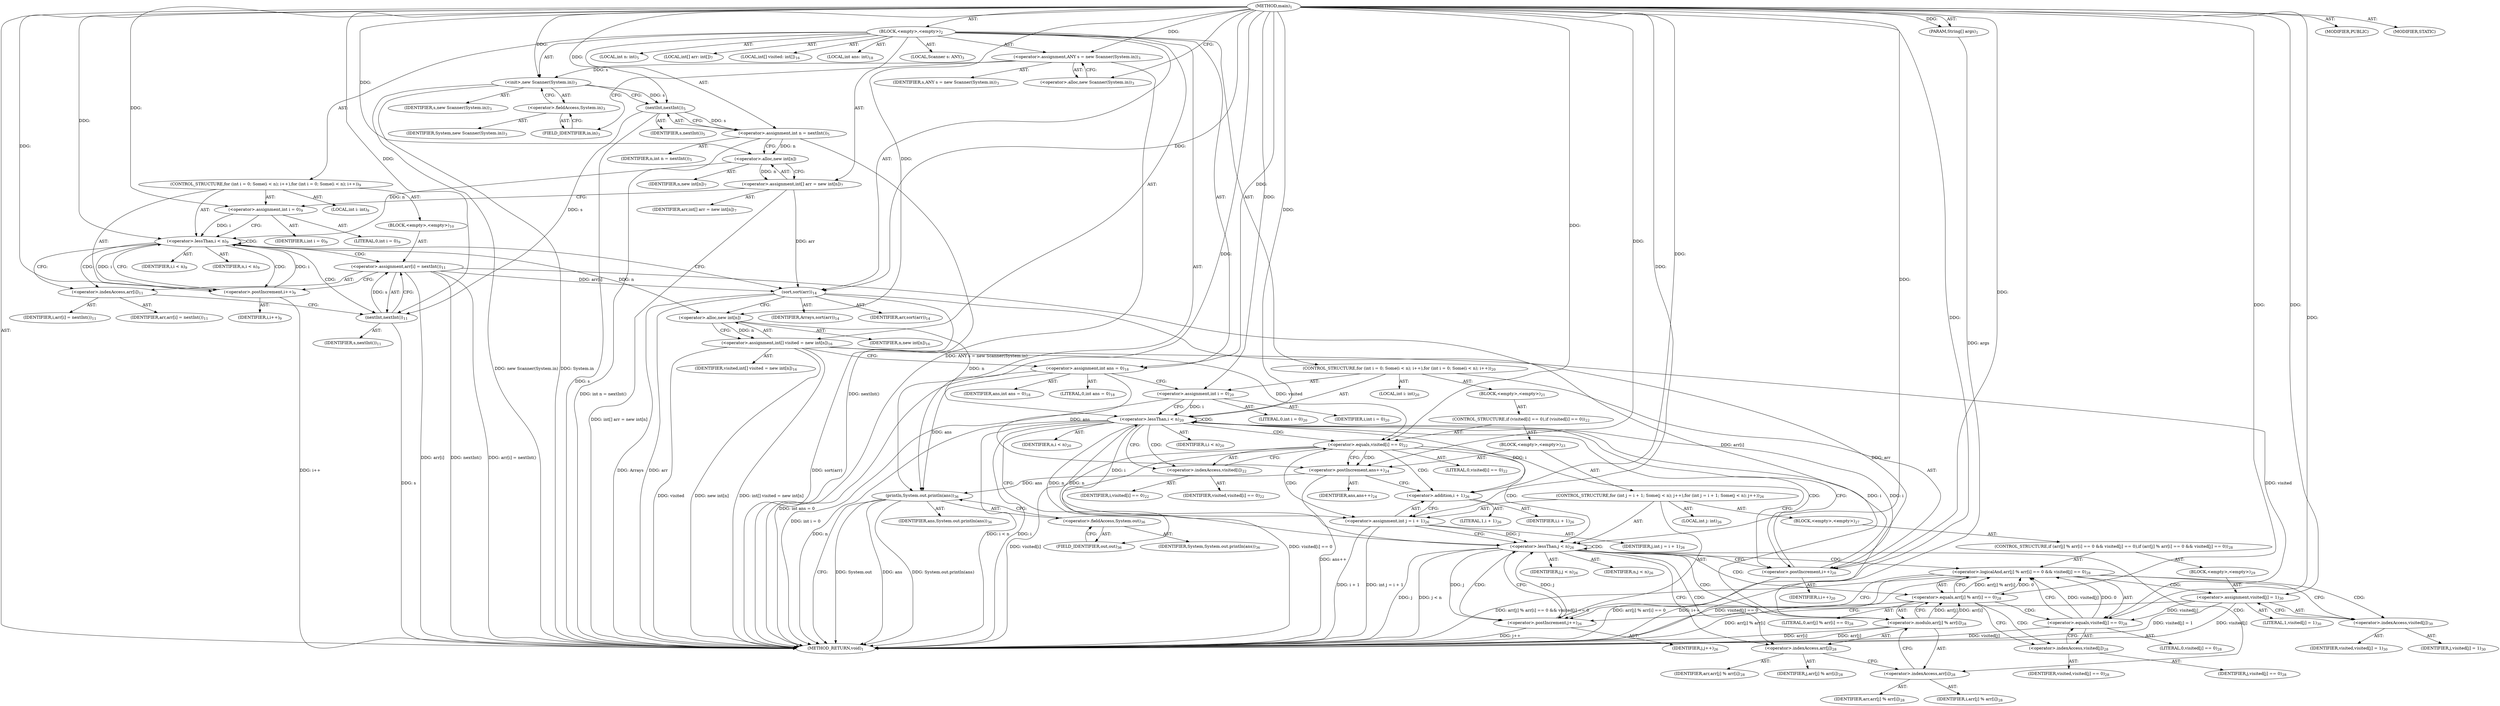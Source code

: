 digraph "main" {  
"19" [label = <(METHOD,main)<SUB>1</SUB>> ]
"20" [label = <(PARAM,String[] args)<SUB>1</SUB>> ]
"21" [label = <(BLOCK,&lt;empty&gt;,&lt;empty&gt;)<SUB>2</SUB>> ]
"4" [label = <(LOCAL,Scanner s: ANY)<SUB>3</SUB>> ]
"22" [label = <(&lt;operator&gt;.assignment,ANY s = new Scanner(System.in))<SUB>3</SUB>> ]
"23" [label = <(IDENTIFIER,s,ANY s = new Scanner(System.in))<SUB>3</SUB>> ]
"24" [label = <(&lt;operator&gt;.alloc,new Scanner(System.in))<SUB>3</SUB>> ]
"25" [label = <(&lt;init&gt;,new Scanner(System.in))<SUB>3</SUB>> ]
"3" [label = <(IDENTIFIER,s,new Scanner(System.in))<SUB>3</SUB>> ]
"26" [label = <(&lt;operator&gt;.fieldAccess,System.in)<SUB>3</SUB>> ]
"27" [label = <(IDENTIFIER,System,new Scanner(System.in))<SUB>3</SUB>> ]
"28" [label = <(FIELD_IDENTIFIER,in,in)<SUB>3</SUB>> ]
"29" [label = <(LOCAL,int n: int)<SUB>5</SUB>> ]
"30" [label = <(&lt;operator&gt;.assignment,int n = nextInt())<SUB>5</SUB>> ]
"31" [label = <(IDENTIFIER,n,int n = nextInt())<SUB>5</SUB>> ]
"32" [label = <(nextInt,nextInt())<SUB>5</SUB>> ]
"33" [label = <(IDENTIFIER,s,nextInt())<SUB>5</SUB>> ]
"34" [label = <(LOCAL,int[] arr: int[])<SUB>7</SUB>> ]
"35" [label = <(&lt;operator&gt;.assignment,int[] arr = new int[n])<SUB>7</SUB>> ]
"36" [label = <(IDENTIFIER,arr,int[] arr = new int[n])<SUB>7</SUB>> ]
"37" [label = <(&lt;operator&gt;.alloc,new int[n])> ]
"38" [label = <(IDENTIFIER,n,new int[n])<SUB>7</SUB>> ]
"39" [label = <(CONTROL_STRUCTURE,for (int i = 0; Some(i &lt; n); i++),for (int i = 0; Some(i &lt; n); i++))<SUB>9</SUB>> ]
"40" [label = <(LOCAL,int i: int)<SUB>9</SUB>> ]
"41" [label = <(&lt;operator&gt;.assignment,int i = 0)<SUB>9</SUB>> ]
"42" [label = <(IDENTIFIER,i,int i = 0)<SUB>9</SUB>> ]
"43" [label = <(LITERAL,0,int i = 0)<SUB>9</SUB>> ]
"44" [label = <(&lt;operator&gt;.lessThan,i &lt; n)<SUB>9</SUB>> ]
"45" [label = <(IDENTIFIER,i,i &lt; n)<SUB>9</SUB>> ]
"46" [label = <(IDENTIFIER,n,i &lt; n)<SUB>9</SUB>> ]
"47" [label = <(&lt;operator&gt;.postIncrement,i++)<SUB>9</SUB>> ]
"48" [label = <(IDENTIFIER,i,i++)<SUB>9</SUB>> ]
"49" [label = <(BLOCK,&lt;empty&gt;,&lt;empty&gt;)<SUB>10</SUB>> ]
"50" [label = <(&lt;operator&gt;.assignment,arr[i] = nextInt())<SUB>11</SUB>> ]
"51" [label = <(&lt;operator&gt;.indexAccess,arr[i])<SUB>11</SUB>> ]
"52" [label = <(IDENTIFIER,arr,arr[i] = nextInt())<SUB>11</SUB>> ]
"53" [label = <(IDENTIFIER,i,arr[i] = nextInt())<SUB>11</SUB>> ]
"54" [label = <(nextInt,nextInt())<SUB>11</SUB>> ]
"55" [label = <(IDENTIFIER,s,nextInt())<SUB>11</SUB>> ]
"56" [label = <(sort,sort(arr))<SUB>14</SUB>> ]
"57" [label = <(IDENTIFIER,Arrays,sort(arr))<SUB>14</SUB>> ]
"58" [label = <(IDENTIFIER,arr,sort(arr))<SUB>14</SUB>> ]
"59" [label = <(LOCAL,int[] visited: int[])<SUB>16</SUB>> ]
"60" [label = <(&lt;operator&gt;.assignment,int[] visited = new int[n])<SUB>16</SUB>> ]
"61" [label = <(IDENTIFIER,visited,int[] visited = new int[n])<SUB>16</SUB>> ]
"62" [label = <(&lt;operator&gt;.alloc,new int[n])> ]
"63" [label = <(IDENTIFIER,n,new int[n])<SUB>16</SUB>> ]
"64" [label = <(LOCAL,int ans: int)<SUB>18</SUB>> ]
"65" [label = <(&lt;operator&gt;.assignment,int ans = 0)<SUB>18</SUB>> ]
"66" [label = <(IDENTIFIER,ans,int ans = 0)<SUB>18</SUB>> ]
"67" [label = <(LITERAL,0,int ans = 0)<SUB>18</SUB>> ]
"68" [label = <(CONTROL_STRUCTURE,for (int i = 0; Some(i &lt; n); i++),for (int i = 0; Some(i &lt; n); i++))<SUB>20</SUB>> ]
"69" [label = <(LOCAL,int i: int)<SUB>20</SUB>> ]
"70" [label = <(&lt;operator&gt;.assignment,int i = 0)<SUB>20</SUB>> ]
"71" [label = <(IDENTIFIER,i,int i = 0)<SUB>20</SUB>> ]
"72" [label = <(LITERAL,0,int i = 0)<SUB>20</SUB>> ]
"73" [label = <(&lt;operator&gt;.lessThan,i &lt; n)<SUB>20</SUB>> ]
"74" [label = <(IDENTIFIER,i,i &lt; n)<SUB>20</SUB>> ]
"75" [label = <(IDENTIFIER,n,i &lt; n)<SUB>20</SUB>> ]
"76" [label = <(&lt;operator&gt;.postIncrement,i++)<SUB>20</SUB>> ]
"77" [label = <(IDENTIFIER,i,i++)<SUB>20</SUB>> ]
"78" [label = <(BLOCK,&lt;empty&gt;,&lt;empty&gt;)<SUB>21</SUB>> ]
"79" [label = <(CONTROL_STRUCTURE,if (visited[i] == 0),if (visited[i] == 0))<SUB>22</SUB>> ]
"80" [label = <(&lt;operator&gt;.equals,visited[i] == 0)<SUB>22</SUB>> ]
"81" [label = <(&lt;operator&gt;.indexAccess,visited[i])<SUB>22</SUB>> ]
"82" [label = <(IDENTIFIER,visited,visited[i] == 0)<SUB>22</SUB>> ]
"83" [label = <(IDENTIFIER,i,visited[i] == 0)<SUB>22</SUB>> ]
"84" [label = <(LITERAL,0,visited[i] == 0)<SUB>22</SUB>> ]
"85" [label = <(BLOCK,&lt;empty&gt;,&lt;empty&gt;)<SUB>23</SUB>> ]
"86" [label = <(&lt;operator&gt;.postIncrement,ans++)<SUB>24</SUB>> ]
"87" [label = <(IDENTIFIER,ans,ans++)<SUB>24</SUB>> ]
"88" [label = <(CONTROL_STRUCTURE,for (int j = i + 1; Some(j &lt; n); j++),for (int j = i + 1; Some(j &lt; n); j++))<SUB>26</SUB>> ]
"89" [label = <(LOCAL,int j: int)<SUB>26</SUB>> ]
"90" [label = <(&lt;operator&gt;.assignment,int j = i + 1)<SUB>26</SUB>> ]
"91" [label = <(IDENTIFIER,j,int j = i + 1)<SUB>26</SUB>> ]
"92" [label = <(&lt;operator&gt;.addition,i + 1)<SUB>26</SUB>> ]
"93" [label = <(IDENTIFIER,i,i + 1)<SUB>26</SUB>> ]
"94" [label = <(LITERAL,1,i + 1)<SUB>26</SUB>> ]
"95" [label = <(&lt;operator&gt;.lessThan,j &lt; n)<SUB>26</SUB>> ]
"96" [label = <(IDENTIFIER,j,j &lt; n)<SUB>26</SUB>> ]
"97" [label = <(IDENTIFIER,n,j &lt; n)<SUB>26</SUB>> ]
"98" [label = <(&lt;operator&gt;.postIncrement,j++)<SUB>26</SUB>> ]
"99" [label = <(IDENTIFIER,j,j++)<SUB>26</SUB>> ]
"100" [label = <(BLOCK,&lt;empty&gt;,&lt;empty&gt;)<SUB>27</SUB>> ]
"101" [label = <(CONTROL_STRUCTURE,if (arr[j] % arr[i] == 0 &amp;&amp; visited[j] == 0),if (arr[j] % arr[i] == 0 &amp;&amp; visited[j] == 0))<SUB>28</SUB>> ]
"102" [label = <(&lt;operator&gt;.logicalAnd,arr[j] % arr[i] == 0 &amp;&amp; visited[j] == 0)<SUB>28</SUB>> ]
"103" [label = <(&lt;operator&gt;.equals,arr[j] % arr[i] == 0)<SUB>28</SUB>> ]
"104" [label = <(&lt;operator&gt;.modulo,arr[j] % arr[i])<SUB>28</SUB>> ]
"105" [label = <(&lt;operator&gt;.indexAccess,arr[j])<SUB>28</SUB>> ]
"106" [label = <(IDENTIFIER,arr,arr[j] % arr[i])<SUB>28</SUB>> ]
"107" [label = <(IDENTIFIER,j,arr[j] % arr[i])<SUB>28</SUB>> ]
"108" [label = <(&lt;operator&gt;.indexAccess,arr[i])<SUB>28</SUB>> ]
"109" [label = <(IDENTIFIER,arr,arr[j] % arr[i])<SUB>28</SUB>> ]
"110" [label = <(IDENTIFIER,i,arr[j] % arr[i])<SUB>28</SUB>> ]
"111" [label = <(LITERAL,0,arr[j] % arr[i] == 0)<SUB>28</SUB>> ]
"112" [label = <(&lt;operator&gt;.equals,visited[j] == 0)<SUB>28</SUB>> ]
"113" [label = <(&lt;operator&gt;.indexAccess,visited[j])<SUB>28</SUB>> ]
"114" [label = <(IDENTIFIER,visited,visited[j] == 0)<SUB>28</SUB>> ]
"115" [label = <(IDENTIFIER,j,visited[j] == 0)<SUB>28</SUB>> ]
"116" [label = <(LITERAL,0,visited[j] == 0)<SUB>28</SUB>> ]
"117" [label = <(BLOCK,&lt;empty&gt;,&lt;empty&gt;)<SUB>29</SUB>> ]
"118" [label = <(&lt;operator&gt;.assignment,visited[j] = 1)<SUB>30</SUB>> ]
"119" [label = <(&lt;operator&gt;.indexAccess,visited[j])<SUB>30</SUB>> ]
"120" [label = <(IDENTIFIER,visited,visited[j] = 1)<SUB>30</SUB>> ]
"121" [label = <(IDENTIFIER,j,visited[j] = 1)<SUB>30</SUB>> ]
"122" [label = <(LITERAL,1,visited[j] = 1)<SUB>30</SUB>> ]
"123" [label = <(println,System.out.println(ans))<SUB>36</SUB>> ]
"124" [label = <(&lt;operator&gt;.fieldAccess,System.out)<SUB>36</SUB>> ]
"125" [label = <(IDENTIFIER,System,System.out.println(ans))<SUB>36</SUB>> ]
"126" [label = <(FIELD_IDENTIFIER,out,out)<SUB>36</SUB>> ]
"127" [label = <(IDENTIFIER,ans,System.out.println(ans))<SUB>36</SUB>> ]
"128" [label = <(MODIFIER,PUBLIC)> ]
"129" [label = <(MODIFIER,STATIC)> ]
"130" [label = <(METHOD_RETURN,void)<SUB>1</SUB>> ]
  "19" -> "20"  [ label = "AST: "] 
  "19" -> "21"  [ label = "AST: "] 
  "19" -> "128"  [ label = "AST: "] 
  "19" -> "129"  [ label = "AST: "] 
  "19" -> "130"  [ label = "AST: "] 
  "21" -> "4"  [ label = "AST: "] 
  "21" -> "22"  [ label = "AST: "] 
  "21" -> "25"  [ label = "AST: "] 
  "21" -> "29"  [ label = "AST: "] 
  "21" -> "30"  [ label = "AST: "] 
  "21" -> "34"  [ label = "AST: "] 
  "21" -> "35"  [ label = "AST: "] 
  "21" -> "39"  [ label = "AST: "] 
  "21" -> "56"  [ label = "AST: "] 
  "21" -> "59"  [ label = "AST: "] 
  "21" -> "60"  [ label = "AST: "] 
  "21" -> "64"  [ label = "AST: "] 
  "21" -> "65"  [ label = "AST: "] 
  "21" -> "68"  [ label = "AST: "] 
  "21" -> "123"  [ label = "AST: "] 
  "22" -> "23"  [ label = "AST: "] 
  "22" -> "24"  [ label = "AST: "] 
  "25" -> "3"  [ label = "AST: "] 
  "25" -> "26"  [ label = "AST: "] 
  "26" -> "27"  [ label = "AST: "] 
  "26" -> "28"  [ label = "AST: "] 
  "30" -> "31"  [ label = "AST: "] 
  "30" -> "32"  [ label = "AST: "] 
  "32" -> "33"  [ label = "AST: "] 
  "35" -> "36"  [ label = "AST: "] 
  "35" -> "37"  [ label = "AST: "] 
  "37" -> "38"  [ label = "AST: "] 
  "39" -> "40"  [ label = "AST: "] 
  "39" -> "41"  [ label = "AST: "] 
  "39" -> "44"  [ label = "AST: "] 
  "39" -> "47"  [ label = "AST: "] 
  "39" -> "49"  [ label = "AST: "] 
  "41" -> "42"  [ label = "AST: "] 
  "41" -> "43"  [ label = "AST: "] 
  "44" -> "45"  [ label = "AST: "] 
  "44" -> "46"  [ label = "AST: "] 
  "47" -> "48"  [ label = "AST: "] 
  "49" -> "50"  [ label = "AST: "] 
  "50" -> "51"  [ label = "AST: "] 
  "50" -> "54"  [ label = "AST: "] 
  "51" -> "52"  [ label = "AST: "] 
  "51" -> "53"  [ label = "AST: "] 
  "54" -> "55"  [ label = "AST: "] 
  "56" -> "57"  [ label = "AST: "] 
  "56" -> "58"  [ label = "AST: "] 
  "60" -> "61"  [ label = "AST: "] 
  "60" -> "62"  [ label = "AST: "] 
  "62" -> "63"  [ label = "AST: "] 
  "65" -> "66"  [ label = "AST: "] 
  "65" -> "67"  [ label = "AST: "] 
  "68" -> "69"  [ label = "AST: "] 
  "68" -> "70"  [ label = "AST: "] 
  "68" -> "73"  [ label = "AST: "] 
  "68" -> "76"  [ label = "AST: "] 
  "68" -> "78"  [ label = "AST: "] 
  "70" -> "71"  [ label = "AST: "] 
  "70" -> "72"  [ label = "AST: "] 
  "73" -> "74"  [ label = "AST: "] 
  "73" -> "75"  [ label = "AST: "] 
  "76" -> "77"  [ label = "AST: "] 
  "78" -> "79"  [ label = "AST: "] 
  "79" -> "80"  [ label = "AST: "] 
  "79" -> "85"  [ label = "AST: "] 
  "80" -> "81"  [ label = "AST: "] 
  "80" -> "84"  [ label = "AST: "] 
  "81" -> "82"  [ label = "AST: "] 
  "81" -> "83"  [ label = "AST: "] 
  "85" -> "86"  [ label = "AST: "] 
  "85" -> "88"  [ label = "AST: "] 
  "86" -> "87"  [ label = "AST: "] 
  "88" -> "89"  [ label = "AST: "] 
  "88" -> "90"  [ label = "AST: "] 
  "88" -> "95"  [ label = "AST: "] 
  "88" -> "98"  [ label = "AST: "] 
  "88" -> "100"  [ label = "AST: "] 
  "90" -> "91"  [ label = "AST: "] 
  "90" -> "92"  [ label = "AST: "] 
  "92" -> "93"  [ label = "AST: "] 
  "92" -> "94"  [ label = "AST: "] 
  "95" -> "96"  [ label = "AST: "] 
  "95" -> "97"  [ label = "AST: "] 
  "98" -> "99"  [ label = "AST: "] 
  "100" -> "101"  [ label = "AST: "] 
  "101" -> "102"  [ label = "AST: "] 
  "101" -> "117"  [ label = "AST: "] 
  "102" -> "103"  [ label = "AST: "] 
  "102" -> "112"  [ label = "AST: "] 
  "103" -> "104"  [ label = "AST: "] 
  "103" -> "111"  [ label = "AST: "] 
  "104" -> "105"  [ label = "AST: "] 
  "104" -> "108"  [ label = "AST: "] 
  "105" -> "106"  [ label = "AST: "] 
  "105" -> "107"  [ label = "AST: "] 
  "108" -> "109"  [ label = "AST: "] 
  "108" -> "110"  [ label = "AST: "] 
  "112" -> "113"  [ label = "AST: "] 
  "112" -> "116"  [ label = "AST: "] 
  "113" -> "114"  [ label = "AST: "] 
  "113" -> "115"  [ label = "AST: "] 
  "117" -> "118"  [ label = "AST: "] 
  "118" -> "119"  [ label = "AST: "] 
  "118" -> "122"  [ label = "AST: "] 
  "119" -> "120"  [ label = "AST: "] 
  "119" -> "121"  [ label = "AST: "] 
  "123" -> "124"  [ label = "AST: "] 
  "123" -> "127"  [ label = "AST: "] 
  "124" -> "125"  [ label = "AST: "] 
  "124" -> "126"  [ label = "AST: "] 
  "22" -> "28"  [ label = "CFG: "] 
  "25" -> "32"  [ label = "CFG: "] 
  "30" -> "37"  [ label = "CFG: "] 
  "35" -> "41"  [ label = "CFG: "] 
  "56" -> "62"  [ label = "CFG: "] 
  "60" -> "65"  [ label = "CFG: "] 
  "65" -> "70"  [ label = "CFG: "] 
  "123" -> "130"  [ label = "CFG: "] 
  "24" -> "22"  [ label = "CFG: "] 
  "26" -> "25"  [ label = "CFG: "] 
  "32" -> "30"  [ label = "CFG: "] 
  "37" -> "35"  [ label = "CFG: "] 
  "41" -> "44"  [ label = "CFG: "] 
  "44" -> "51"  [ label = "CFG: "] 
  "44" -> "56"  [ label = "CFG: "] 
  "47" -> "44"  [ label = "CFG: "] 
  "62" -> "60"  [ label = "CFG: "] 
  "70" -> "73"  [ label = "CFG: "] 
  "73" -> "81"  [ label = "CFG: "] 
  "73" -> "126"  [ label = "CFG: "] 
  "76" -> "73"  [ label = "CFG: "] 
  "124" -> "123"  [ label = "CFG: "] 
  "28" -> "26"  [ label = "CFG: "] 
  "50" -> "47"  [ label = "CFG: "] 
  "126" -> "124"  [ label = "CFG: "] 
  "51" -> "54"  [ label = "CFG: "] 
  "54" -> "50"  [ label = "CFG: "] 
  "80" -> "86"  [ label = "CFG: "] 
  "80" -> "76"  [ label = "CFG: "] 
  "81" -> "80"  [ label = "CFG: "] 
  "86" -> "92"  [ label = "CFG: "] 
  "90" -> "95"  [ label = "CFG: "] 
  "95" -> "105"  [ label = "CFG: "] 
  "95" -> "76"  [ label = "CFG: "] 
  "98" -> "95"  [ label = "CFG: "] 
  "92" -> "90"  [ label = "CFG: "] 
  "102" -> "119"  [ label = "CFG: "] 
  "102" -> "98"  [ label = "CFG: "] 
  "103" -> "102"  [ label = "CFG: "] 
  "103" -> "113"  [ label = "CFG: "] 
  "112" -> "102"  [ label = "CFG: "] 
  "118" -> "98"  [ label = "CFG: "] 
  "104" -> "103"  [ label = "CFG: "] 
  "113" -> "112"  [ label = "CFG: "] 
  "119" -> "118"  [ label = "CFG: "] 
  "105" -> "108"  [ label = "CFG: "] 
  "108" -> "104"  [ label = "CFG: "] 
  "19" -> "24"  [ label = "CFG: "] 
  "20" -> "130"  [ label = "DDG: args"] 
  "22" -> "130"  [ label = "DDG: ANY s = new Scanner(System.in)"] 
  "25" -> "130"  [ label = "DDG: System.in"] 
  "25" -> "130"  [ label = "DDG: new Scanner(System.in)"] 
  "32" -> "130"  [ label = "DDG: s"] 
  "30" -> "130"  [ label = "DDG: nextInt()"] 
  "30" -> "130"  [ label = "DDG: int n = nextInt()"] 
  "35" -> "130"  [ label = "DDG: int[] arr = new int[n]"] 
  "56" -> "130"  [ label = "DDG: arr"] 
  "56" -> "130"  [ label = "DDG: sort(arr)"] 
  "60" -> "130"  [ label = "DDG: visited"] 
  "60" -> "130"  [ label = "DDG: new int[n]"] 
  "60" -> "130"  [ label = "DDG: int[] visited = new int[n]"] 
  "65" -> "130"  [ label = "DDG: int ans = 0"] 
  "70" -> "130"  [ label = "DDG: int i = 0"] 
  "73" -> "130"  [ label = "DDG: i"] 
  "73" -> "130"  [ label = "DDG: n"] 
  "73" -> "130"  [ label = "DDG: i &lt; n"] 
  "123" -> "130"  [ label = "DDG: System.out"] 
  "123" -> "130"  [ label = "DDG: ans"] 
  "123" -> "130"  [ label = "DDG: System.out.println(ans)"] 
  "80" -> "130"  [ label = "DDG: visited[i]"] 
  "80" -> "130"  [ label = "DDG: visited[i] == 0"] 
  "86" -> "130"  [ label = "DDG: ans++"] 
  "90" -> "130"  [ label = "DDG: i + 1"] 
  "90" -> "130"  [ label = "DDG: int j = i + 1"] 
  "95" -> "130"  [ label = "DDG: j"] 
  "95" -> "130"  [ label = "DDG: j &lt; n"] 
  "76" -> "130"  [ label = "DDG: i++"] 
  "104" -> "130"  [ label = "DDG: arr[j]"] 
  "104" -> "130"  [ label = "DDG: arr[i]"] 
  "103" -> "130"  [ label = "DDG: arr[j] % arr[i]"] 
  "102" -> "130"  [ label = "DDG: arr[j] % arr[i] == 0"] 
  "112" -> "130"  [ label = "DDG: visited[j]"] 
  "102" -> "130"  [ label = "DDG: visited[j] == 0"] 
  "102" -> "130"  [ label = "DDG: arr[j] % arr[i] == 0 &amp;&amp; visited[j] == 0"] 
  "118" -> "130"  [ label = "DDG: visited[j]"] 
  "118" -> "130"  [ label = "DDG: visited[j] = 1"] 
  "98" -> "130"  [ label = "DDG: j++"] 
  "50" -> "130"  [ label = "DDG: arr[i]"] 
  "54" -> "130"  [ label = "DDG: s"] 
  "50" -> "130"  [ label = "DDG: nextInt()"] 
  "50" -> "130"  [ label = "DDG: arr[i] = nextInt()"] 
  "47" -> "130"  [ label = "DDG: i++"] 
  "56" -> "130"  [ label = "DDG: Arrays"] 
  "19" -> "20"  [ label = "DDG: "] 
  "19" -> "22"  [ label = "DDG: "] 
  "32" -> "30"  [ label = "DDG: s"] 
  "37" -> "35"  [ label = "DDG: n"] 
  "62" -> "60"  [ label = "DDG: n"] 
  "19" -> "65"  [ label = "DDG: "] 
  "22" -> "25"  [ label = "DDG: s"] 
  "19" -> "25"  [ label = "DDG: "] 
  "19" -> "41"  [ label = "DDG: "] 
  "19" -> "56"  [ label = "DDG: "] 
  "35" -> "56"  [ label = "DDG: arr"] 
  "50" -> "56"  [ label = "DDG: arr[i]"] 
  "19" -> "70"  [ label = "DDG: "] 
  "65" -> "123"  [ label = "DDG: ans"] 
  "86" -> "123"  [ label = "DDG: ans"] 
  "19" -> "123"  [ label = "DDG: "] 
  "25" -> "32"  [ label = "DDG: s"] 
  "19" -> "32"  [ label = "DDG: "] 
  "30" -> "37"  [ label = "DDG: n"] 
  "19" -> "37"  [ label = "DDG: "] 
  "41" -> "44"  [ label = "DDG: i"] 
  "47" -> "44"  [ label = "DDG: i"] 
  "19" -> "44"  [ label = "DDG: "] 
  "37" -> "44"  [ label = "DDG: n"] 
  "44" -> "47"  [ label = "DDG: i"] 
  "19" -> "47"  [ label = "DDG: "] 
  "54" -> "50"  [ label = "DDG: s"] 
  "44" -> "62"  [ label = "DDG: n"] 
  "19" -> "62"  [ label = "DDG: "] 
  "70" -> "73"  [ label = "DDG: i"] 
  "76" -> "73"  [ label = "DDG: i"] 
  "19" -> "73"  [ label = "DDG: "] 
  "62" -> "73"  [ label = "DDG: n"] 
  "95" -> "73"  [ label = "DDG: n"] 
  "73" -> "76"  [ label = "DDG: i"] 
  "19" -> "76"  [ label = "DDG: "] 
  "32" -> "54"  [ label = "DDG: s"] 
  "19" -> "54"  [ label = "DDG: "] 
  "60" -> "80"  [ label = "DDG: visited"] 
  "19" -> "80"  [ label = "DDG: "] 
  "65" -> "86"  [ label = "DDG: ans"] 
  "19" -> "86"  [ label = "DDG: "] 
  "73" -> "90"  [ label = "DDG: i"] 
  "19" -> "90"  [ label = "DDG: "] 
  "90" -> "95"  [ label = "DDG: j"] 
  "98" -> "95"  [ label = "DDG: j"] 
  "19" -> "95"  [ label = "DDG: "] 
  "73" -> "95"  [ label = "DDG: n"] 
  "95" -> "98"  [ label = "DDG: j"] 
  "19" -> "98"  [ label = "DDG: "] 
  "73" -> "92"  [ label = "DDG: i"] 
  "19" -> "92"  [ label = "DDG: "] 
  "103" -> "102"  [ label = "DDG: arr[j] % arr[i]"] 
  "103" -> "102"  [ label = "DDG: 0"] 
  "112" -> "102"  [ label = "DDG: visited[j]"] 
  "112" -> "102"  [ label = "DDG: 0"] 
  "19" -> "118"  [ label = "DDG: "] 
  "104" -> "103"  [ label = "DDG: arr[j]"] 
  "104" -> "103"  [ label = "DDG: arr[i]"] 
  "19" -> "103"  [ label = "DDG: "] 
  "60" -> "112"  [ label = "DDG: visited"] 
  "118" -> "112"  [ label = "DDG: visited[j]"] 
  "19" -> "112"  [ label = "DDG: "] 
  "56" -> "104"  [ label = "DDG: arr"] 
  "50" -> "104"  [ label = "DDG: arr[i]"] 
  "44" -> "47"  [ label = "CDG: "] 
  "44" -> "51"  [ label = "CDG: "] 
  "44" -> "50"  [ label = "CDG: "] 
  "44" -> "44"  [ label = "CDG: "] 
  "44" -> "54"  [ label = "CDG: "] 
  "73" -> "73"  [ label = "CDG: "] 
  "73" -> "81"  [ label = "CDG: "] 
  "73" -> "76"  [ label = "CDG: "] 
  "73" -> "80"  [ label = "CDG: "] 
  "80" -> "95"  [ label = "CDG: "] 
  "80" -> "92"  [ label = "CDG: "] 
  "80" -> "90"  [ label = "CDG: "] 
  "80" -> "86"  [ label = "CDG: "] 
  "95" -> "98"  [ label = "CDG: "] 
  "95" -> "102"  [ label = "CDG: "] 
  "95" -> "103"  [ label = "CDG: "] 
  "95" -> "104"  [ label = "CDG: "] 
  "95" -> "95"  [ label = "CDG: "] 
  "95" -> "105"  [ label = "CDG: "] 
  "95" -> "108"  [ label = "CDG: "] 
  "102" -> "119"  [ label = "CDG: "] 
  "102" -> "118"  [ label = "CDG: "] 
  "103" -> "113"  [ label = "CDG: "] 
  "103" -> "112"  [ label = "CDG: "] 
}
